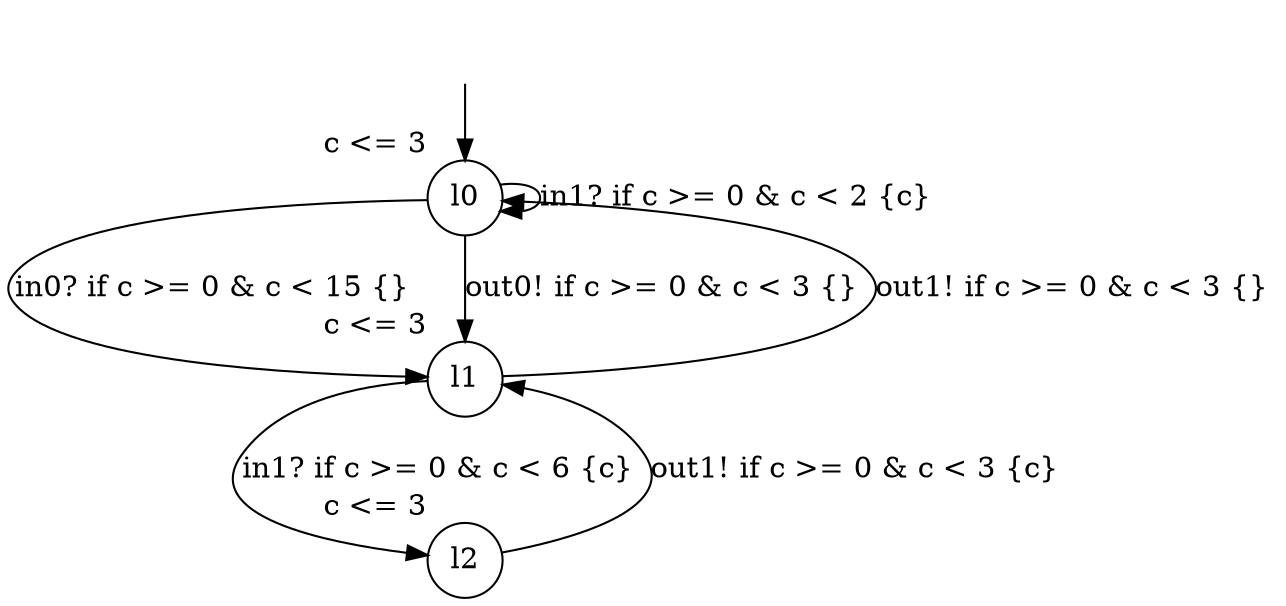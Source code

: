 digraph g {
__start0 [label="" shape="none"];
l0 [shape="circle" margin=0 label="l0", xlabel="c <= 3"];
l1 [shape="circle" margin=0 label="l1", xlabel="c <= 3"];
l2 [shape="circle" margin=0 label="l2", xlabel="c <= 3"];
l0 -> l1 [label="in0? if c >= 0 & c < 15 {} "];
l0 -> l0 [label="in1? if c >= 0 & c < 2 {c} "];
l0 -> l1 [label="out0! if c >= 0 & c < 3 {} "];
l1 -> l0 [label="out1! if c >= 0 & c < 3 {} "];
l1 -> l2 [label="in1? if c >= 0 & c < 6 {c} "];
l2 -> l1 [label="out1! if c >= 0 & c < 3 {c} "];
__start0 -> l0;
}

